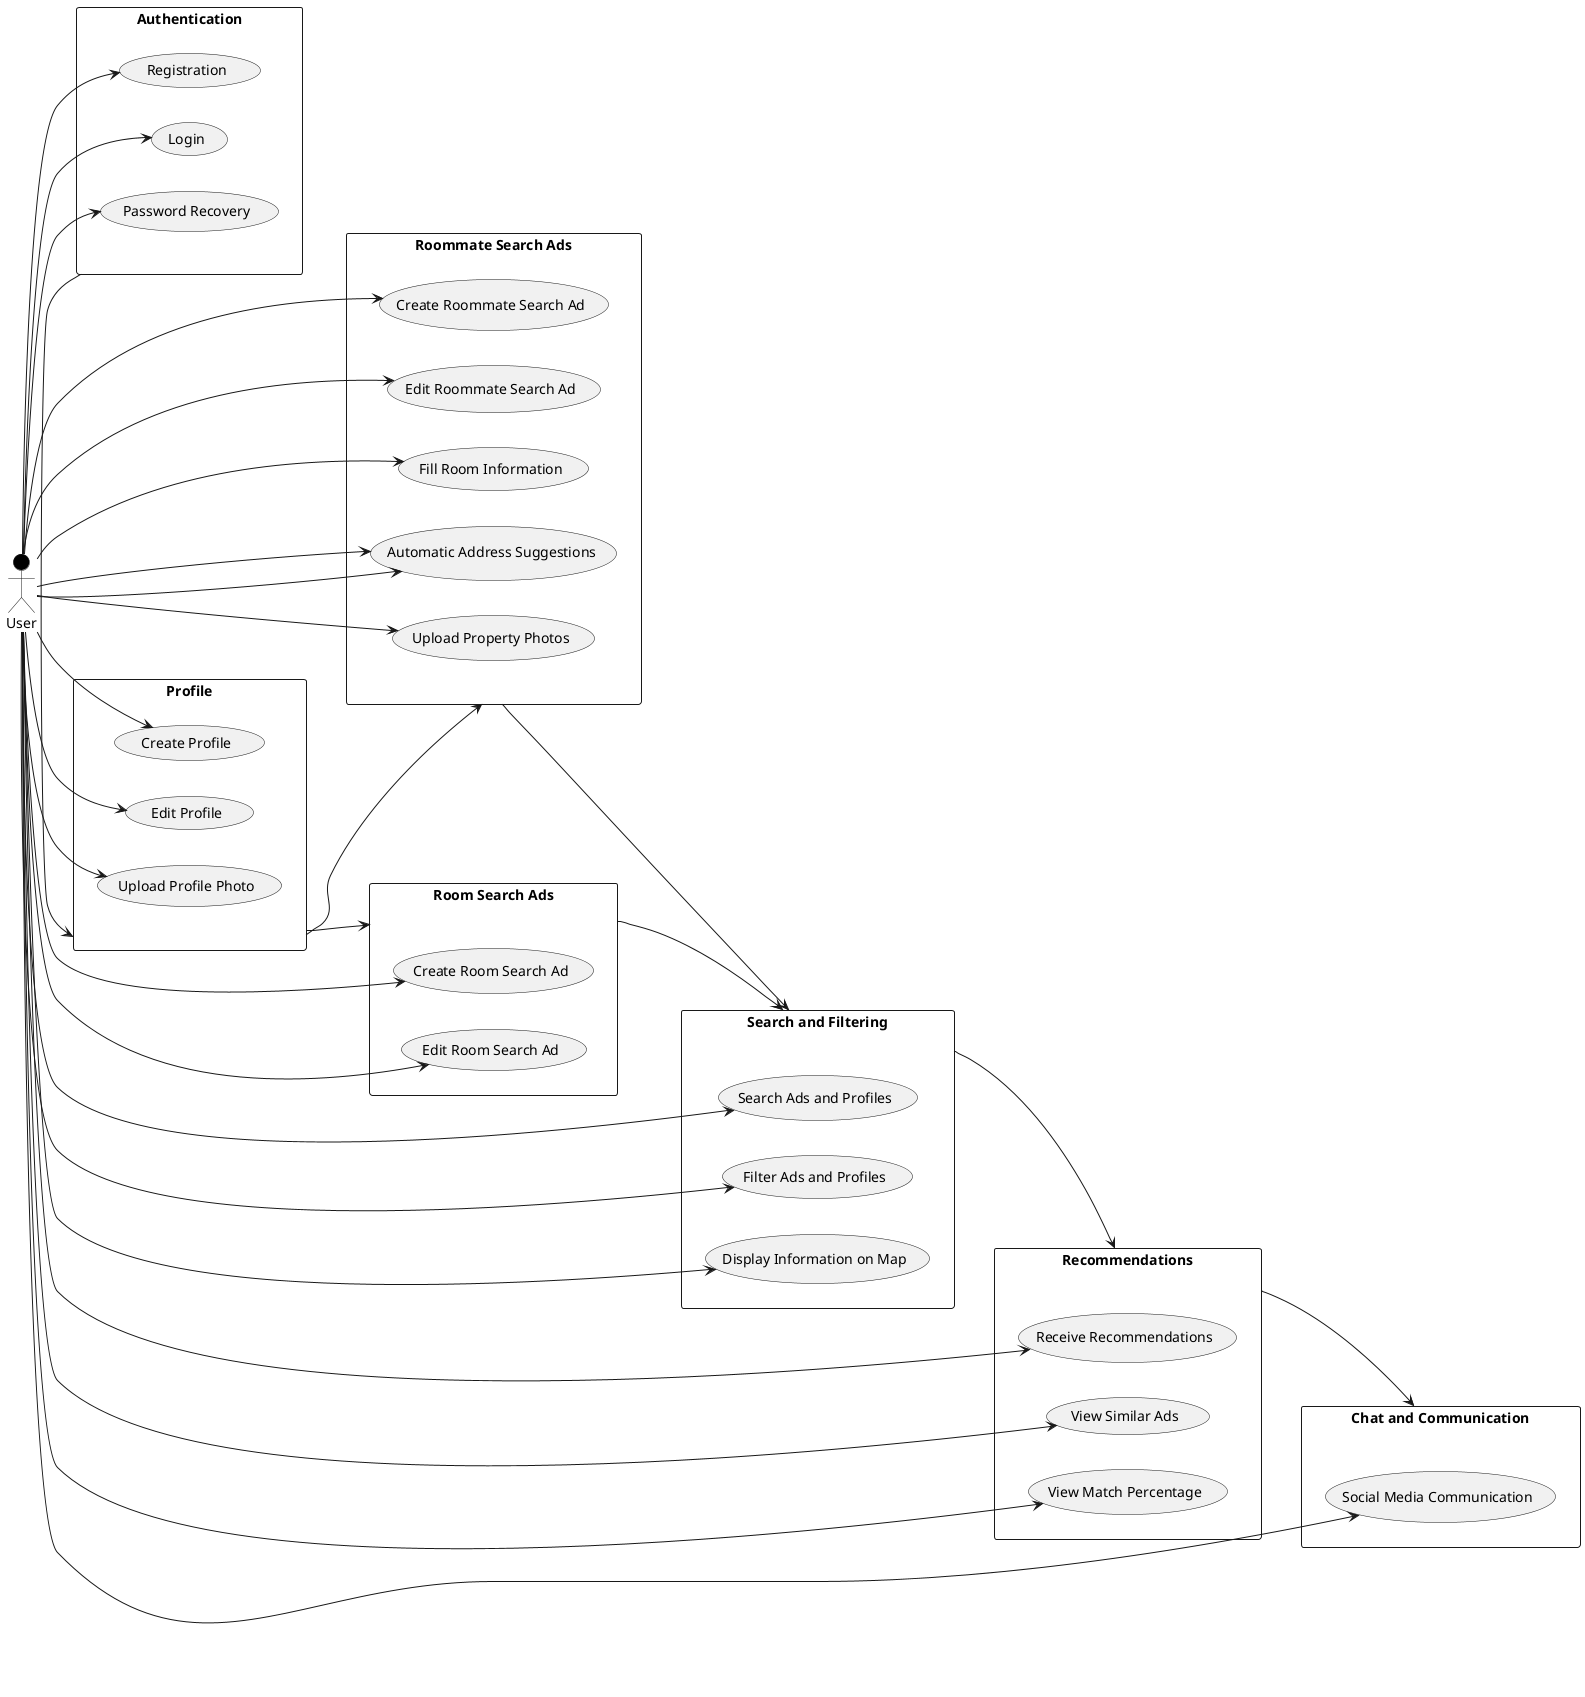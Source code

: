 @startuml

left to right direction

actor User #black

rectangle "Authentication" as Auth {
  User --> (Registration)
  User --> (Login)
  User --> (Password Recovery)
}

rectangle "Profile" as Prof {
  User --> (Create Profile)
  User --> (Edit Profile)
  User --> (Upload Profile Photo)
}

rectangle "Roommate Search Ads" as RoomAds {
  User --> (Create Roommate Search Ad)
  User --> (Edit Roommate Search Ad)
  User --> (Fill Room Information)
  User --> (Automatic Address Suggestions)
  User --> (Upload Property Photos)
}

rectangle "Room Search Ads" as RoomSearchAds {
  User --> (Create Room Search Ad)
  User --> (Edit Room Search Ad)
  User --> (Automatic Address Suggestions)
}

rectangle "Search and Filtering" as Search {
  User --> (Search Ads and Profiles)
  User --> (Filter Ads and Profiles)
  User --> (Display Information on Map)
}

rectangle "Recommendations" as Rec {
  User --> (Receive Recommendations)
  User --> (View Similar Ads)
  User --> (View Match Percentage)
}

rectangle "Chat and Communication" as Chat {
  User --> (Social Media Communication)
}

Auth --> Prof
Prof --> RoomAds
Prof --> RoomSearchAds
RoomAds --> Search
RoomSearchAds --> Search
Search --> Rec
Rec --> Chat

@enduml
